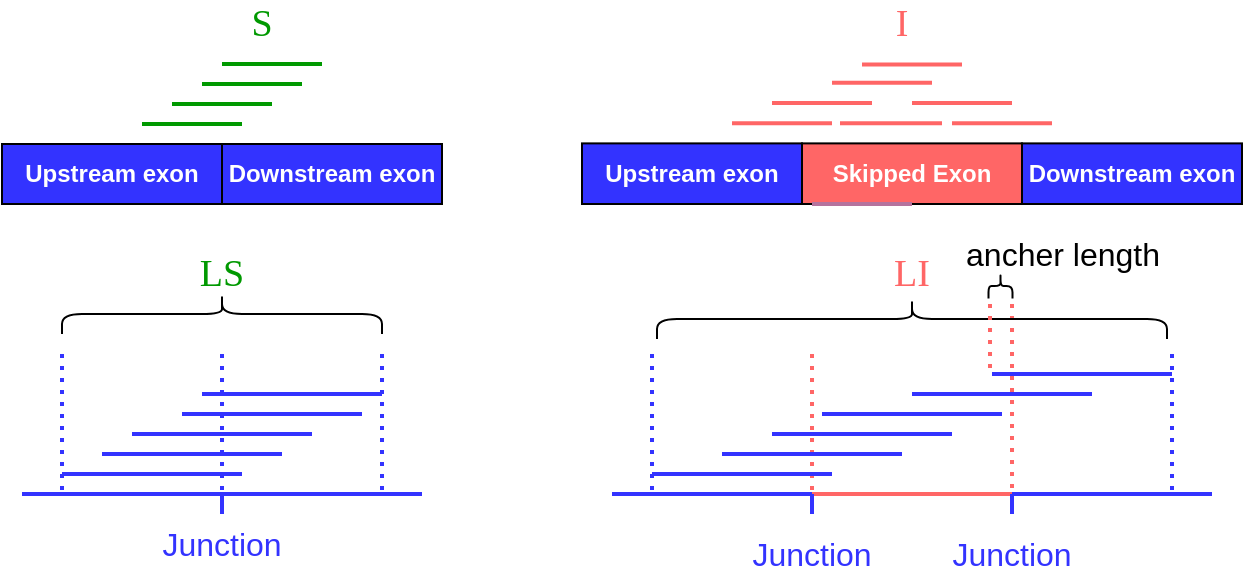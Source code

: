 <mxfile version="14.5.4" type="github">
  <diagram id="DNjFaCcENhAwe2-UgSe2" name="Page-1">
    <mxGraphModel dx="906" dy="692" grid="1" gridSize="10" guides="1" tooltips="1" connect="0" arrows="1" fold="1" page="1" pageScale="1" pageWidth="1169" pageHeight="827" math="0" shadow="0">
      <root>
        <mxCell id="0" />
        <mxCell id="1" parent="0" />
        <mxCell id="RrKAQk9WSgDsEkspCCAe-52" value="" style="group" parent="1" vertex="1" connectable="0">
          <mxGeometry x="370" y="365" width="200" height="155" as="geometry" />
        </mxCell>
        <mxCell id="RrKAQk9WSgDsEkspCCAe-29" value="" style="endArrow=none;html=1;strokeWidth=2;fontColor=#3333FF;strokeColor=#3333FF;" parent="RrKAQk9WSgDsEkspCCAe-52" edge="1">
          <mxGeometry width="50" height="50" relative="1" as="geometry">
            <mxPoint y="120" as="sourcePoint" />
            <mxPoint x="100" y="120" as="targetPoint" />
          </mxGeometry>
        </mxCell>
        <mxCell id="RrKAQk9WSgDsEkspCCAe-30" value="" style="endArrow=none;html=1;strokeWidth=2;strokeColor=#3333FF;" parent="RrKAQk9WSgDsEkspCCAe-52" edge="1">
          <mxGeometry width="50" height="50" relative="1" as="geometry">
            <mxPoint x="100" y="120" as="sourcePoint" />
            <mxPoint x="200" y="120" as="targetPoint" />
          </mxGeometry>
        </mxCell>
        <mxCell id="RrKAQk9WSgDsEkspCCAe-32" value="" style="endArrow=none;html=1;strokeWidth=2;strokeColor=#3333FF;" parent="RrKAQk9WSgDsEkspCCAe-52" edge="1">
          <mxGeometry width="50" height="50" relative="1" as="geometry">
            <mxPoint x="100" y="130" as="sourcePoint" />
            <mxPoint x="100" y="120" as="targetPoint" />
          </mxGeometry>
        </mxCell>
        <mxCell id="RrKAQk9WSgDsEkspCCAe-33" value="Junction" style="text;html=1;strokeColor=none;fillColor=none;align=center;verticalAlign=middle;whiteSpace=wrap;rounded=0;fontColor=#3333FF;fontSize=16;" parent="RrKAQk9WSgDsEkspCCAe-52" vertex="1">
          <mxGeometry x="80" y="135" width="40" height="20" as="geometry" />
        </mxCell>
        <mxCell id="RrKAQk9WSgDsEkspCCAe-34" value="" style="endArrow=none;html=1;strokeColor=#3333FF;strokeWidth=2;fontSize=16;fontColor=#3333FF;" parent="RrKAQk9WSgDsEkspCCAe-52" edge="1">
          <mxGeometry width="50" height="50" relative="1" as="geometry">
            <mxPoint x="20" y="110" as="sourcePoint" />
            <mxPoint x="110" y="110" as="targetPoint" />
          </mxGeometry>
        </mxCell>
        <mxCell id="RrKAQk9WSgDsEkspCCAe-37" value="" style="endArrow=none;dashed=1;html=1;dashPattern=1 2;strokeWidth=2;fontSize=16;fontColor=#3333FF;strokeColor=#3333FF;" parent="RrKAQk9WSgDsEkspCCAe-52" edge="1">
          <mxGeometry width="50" height="50" relative="1" as="geometry">
            <mxPoint x="100" y="50" as="sourcePoint" />
            <mxPoint x="100" y="120" as="targetPoint" />
          </mxGeometry>
        </mxCell>
        <mxCell id="RrKAQk9WSgDsEkspCCAe-39" value="" style="endArrow=none;html=1;strokeColor=#3333FF;strokeWidth=2;fontSize=16;fontColor=#3333FF;" parent="RrKAQk9WSgDsEkspCCAe-52" edge="1">
          <mxGeometry width="50" height="50" relative="1" as="geometry">
            <mxPoint x="90" y="70" as="sourcePoint" />
            <mxPoint x="180" y="70" as="targetPoint" />
          </mxGeometry>
        </mxCell>
        <mxCell id="RrKAQk9WSgDsEkspCCAe-40" value="" style="endArrow=none;html=1;strokeColor=#3333FF;strokeWidth=2;fontSize=16;fontColor=#3333FF;" parent="RrKAQk9WSgDsEkspCCAe-52" edge="1">
          <mxGeometry width="50" height="50" relative="1" as="geometry">
            <mxPoint x="40" y="100" as="sourcePoint" />
            <mxPoint x="130" y="100" as="targetPoint" />
          </mxGeometry>
        </mxCell>
        <mxCell id="RrKAQk9WSgDsEkspCCAe-41" value="" style="endArrow=none;html=1;strokeColor=#3333FF;strokeWidth=2;fontSize=16;fontColor=#3333FF;" parent="RrKAQk9WSgDsEkspCCAe-52" edge="1">
          <mxGeometry width="50" height="50" relative="1" as="geometry">
            <mxPoint x="55" y="90" as="sourcePoint" />
            <mxPoint x="145" y="90" as="targetPoint" />
          </mxGeometry>
        </mxCell>
        <mxCell id="RrKAQk9WSgDsEkspCCAe-42" value="" style="endArrow=none;html=1;strokeColor=#3333FF;strokeWidth=2;fontSize=16;fontColor=#3333FF;" parent="RrKAQk9WSgDsEkspCCAe-52" edge="1">
          <mxGeometry width="50" height="50" relative="1" as="geometry">
            <mxPoint x="80" y="80" as="sourcePoint" />
            <mxPoint x="170" y="80" as="targetPoint" />
          </mxGeometry>
        </mxCell>
        <mxCell id="RrKAQk9WSgDsEkspCCAe-48" value="" style="endArrow=none;dashed=1;html=1;dashPattern=1 2;strokeWidth=2;fontSize=16;fontColor=#3333FF;strokeColor=#3333FF;" parent="RrKAQk9WSgDsEkspCCAe-52" edge="1">
          <mxGeometry width="50" height="50" relative="1" as="geometry">
            <mxPoint x="20" y="50" as="sourcePoint" />
            <mxPoint x="20" y="120" as="targetPoint" />
          </mxGeometry>
        </mxCell>
        <mxCell id="RrKAQk9WSgDsEkspCCAe-49" value="" style="endArrow=none;dashed=1;html=1;dashPattern=1 2;strokeWidth=2;fontSize=16;fontColor=#3333FF;strokeColor=#3333FF;" parent="RrKAQk9WSgDsEkspCCAe-52" edge="1">
          <mxGeometry width="50" height="50" relative="1" as="geometry">
            <mxPoint x="180" y="50" as="sourcePoint" />
            <mxPoint x="180" y="120" as="targetPoint" />
          </mxGeometry>
        </mxCell>
        <mxCell id="RrKAQk9WSgDsEkspCCAe-50" value="" style="shape=curlyBracket;whiteSpace=wrap;html=1;rounded=1;fillColor=none;fontSize=16;fontColor=#3333FF;rotation=90;" parent="RrKAQk9WSgDsEkspCCAe-52" vertex="1">
          <mxGeometry x="90" y="-50" width="20" height="160" as="geometry" />
        </mxCell>
        <mxCell id="RrKAQk9WSgDsEkspCCAe-51" value="&lt;font color=&quot;#009900&quot; style=&quot;font-size: 19px&quot; face=&quot;Comic Sans MS&quot;&gt;LS&lt;/font&gt;" style="text;html=1;strokeColor=none;fillColor=none;align=center;verticalAlign=middle;whiteSpace=wrap;rounded=0;" parent="RrKAQk9WSgDsEkspCCAe-52" vertex="1">
          <mxGeometry x="80" width="40" height="20" as="geometry" />
        </mxCell>
        <mxCell id="RrKAQk9WSgDsEkspCCAe-97" value="" style="group" parent="1" vertex="1" connectable="0">
          <mxGeometry x="650" y="240" width="330" height="100" as="geometry" />
        </mxCell>
        <mxCell id="RrKAQk9WSgDsEkspCCAe-4" value="" style="group" parent="RrKAQk9WSgDsEkspCCAe-97" vertex="1" connectable="0">
          <mxGeometry y="69.697" width="330" height="30.303" as="geometry" />
        </mxCell>
        <mxCell id="RrKAQk9WSgDsEkspCCAe-5" value="&lt;b&gt;&lt;font color=&quot;#ffffff&quot;&gt;Downstream exon&lt;/font&gt;&lt;/b&gt;" style="rounded=0;whiteSpace=wrap;html=1;fillColor=#3333FF;" parent="RrKAQk9WSgDsEkspCCAe-4" vertex="1">
          <mxGeometry x="220" width="110" height="30.303" as="geometry" />
        </mxCell>
        <mxCell id="RrKAQk9WSgDsEkspCCAe-6" value="&lt;b&gt;&lt;font color=&quot;#ffffff&quot;&gt;Upstream exon&lt;/font&gt;&lt;/b&gt;" style="rounded=0;whiteSpace=wrap;html=1;fillColor=#3333FF;" parent="RrKAQk9WSgDsEkspCCAe-4" vertex="1">
          <mxGeometry width="110" height="30.303" as="geometry" />
        </mxCell>
        <mxCell id="RrKAQk9WSgDsEkspCCAe-7" value="&lt;b&gt;&lt;font color=&quot;#ffffff&quot;&gt;Skipped Exon&lt;/font&gt;&lt;/b&gt;" style="rounded=0;whiteSpace=wrap;html=1;fillColor=#FF6666;" parent="RrKAQk9WSgDsEkspCCAe-4" vertex="1">
          <mxGeometry x="110" width="110" height="30.303" as="geometry" />
        </mxCell>
        <mxCell id="RrKAQk9WSgDsEkspCCAe-16" value="" style="endArrow=none;html=1;strokeWidth=2;fillColor=#008a00;strokeColor=#FF6666;" parent="RrKAQk9WSgDsEkspCCAe-97" edge="1">
          <mxGeometry y="-112.121" width="50" height="50.505" as="geometry">
            <mxPoint x="125" y="59.596" as="sourcePoint" />
            <mxPoint x="75" y="59.596" as="targetPoint" />
          </mxGeometry>
        </mxCell>
        <mxCell id="RrKAQk9WSgDsEkspCCAe-18" value="" style="endArrow=none;html=1;strokeWidth=2;fillColor=#008a00;strokeColor=#FF6666;" parent="RrKAQk9WSgDsEkspCCAe-97" edge="1">
          <mxGeometry y="-112.121" width="50" height="50.505" as="geometry">
            <mxPoint x="235" y="59.596" as="sourcePoint" />
            <mxPoint x="185" y="59.596" as="targetPoint" />
          </mxGeometry>
        </mxCell>
        <mxCell id="RrKAQk9WSgDsEkspCCAe-20" value="" style="endArrow=none;html=1;strokeWidth=2;fillColor=#008a00;strokeColor=#FF6666;" parent="RrKAQk9WSgDsEkspCCAe-97" edge="1">
          <mxGeometry y="-112.121" width="50" height="50.505" as="geometry">
            <mxPoint x="145" y="49.495" as="sourcePoint" />
            <mxPoint x="95" y="49.495" as="targetPoint" />
          </mxGeometry>
        </mxCell>
        <mxCell id="RrKAQk9WSgDsEkspCCAe-22" value="" style="endArrow=none;html=1;strokeWidth=2;fillColor=#008a00;strokeColor=#FF6666;" parent="RrKAQk9WSgDsEkspCCAe-97" edge="1">
          <mxGeometry y="-112.121" width="50" height="50.505" as="geometry">
            <mxPoint x="215" y="49.495" as="sourcePoint" />
            <mxPoint x="165" y="49.495" as="targetPoint" />
          </mxGeometry>
        </mxCell>
        <mxCell id="RrKAQk9WSgDsEkspCCAe-23" value="" style="endArrow=none;html=1;strokeWidth=2;fillColor=#008a00;strokeColor=#B5739D;" parent="RrKAQk9WSgDsEkspCCAe-97" edge="1">
          <mxGeometry y="-112.121" width="50" height="50.505" as="geometry">
            <mxPoint x="165" y="100" as="sourcePoint" />
            <mxPoint x="115" y="100" as="targetPoint" />
          </mxGeometry>
        </mxCell>
        <mxCell id="RrKAQk9WSgDsEkspCCAe-24" value="" style="endArrow=none;html=1;strokeWidth=2;fillColor=#008a00;strokeColor=#FF6666;" parent="RrKAQk9WSgDsEkspCCAe-97" edge="1">
          <mxGeometry y="-112.121" width="50" height="50.505" as="geometry">
            <mxPoint x="175" y="39.394" as="sourcePoint" />
            <mxPoint x="125" y="39.394" as="targetPoint" />
          </mxGeometry>
        </mxCell>
        <mxCell id="RrKAQk9WSgDsEkspCCAe-25" value="" style="endArrow=none;html=1;strokeWidth=2;fillColor=#008a00;strokeColor=#FF6666;" parent="RrKAQk9WSgDsEkspCCAe-97" edge="1">
          <mxGeometry y="-112.121" width="50" height="50.505" as="geometry">
            <mxPoint x="180" y="59.596" as="sourcePoint" />
            <mxPoint x="129" y="59.596" as="targetPoint" />
          </mxGeometry>
        </mxCell>
        <mxCell id="RrKAQk9WSgDsEkspCCAe-27" value="&lt;font color=&quot;#ff6666&quot; face=&quot;Comic Sans MS&quot;&gt;&lt;span style=&quot;font-size: 19px&quot;&gt;I&lt;/span&gt;&lt;/font&gt;" style="text;html=1;strokeColor=none;fillColor=none;align=center;verticalAlign=middle;whiteSpace=wrap;rounded=0;" parent="RrKAQk9WSgDsEkspCCAe-97" vertex="1">
          <mxGeometry x="140" width="40" height="20.202" as="geometry" />
        </mxCell>
        <mxCell id="RrKAQk9WSgDsEkspCCAe-96" value="" style="endArrow=none;html=1;strokeWidth=2;fillColor=#008a00;strokeColor=#FF6666;" parent="RrKAQk9WSgDsEkspCCAe-97" edge="1">
          <mxGeometry x="15" y="-121.212" width="50" height="50.505" as="geometry">
            <mxPoint x="190" y="30.303" as="sourcePoint" />
            <mxPoint x="140" y="30.303" as="targetPoint" />
          </mxGeometry>
        </mxCell>
        <mxCell id="RrKAQk9WSgDsEkspCCAe-98" value="" style="group" parent="1" vertex="1" connectable="0">
          <mxGeometry x="360" y="240" width="220" height="100" as="geometry" />
        </mxCell>
        <mxCell id="RrKAQk9WSgDsEkspCCAe-1" value="" style="group" parent="RrKAQk9WSgDsEkspCCAe-98" vertex="1" connectable="0">
          <mxGeometry y="70" width="220" height="30" as="geometry" />
        </mxCell>
        <mxCell id="RrKAQk9WSgDsEkspCCAe-2" value="&lt;b&gt;&lt;font color=&quot;#ffffff&quot;&gt;Upstream exon&lt;/font&gt;&lt;/b&gt;" style="rounded=0;whiteSpace=wrap;html=1;fillColor=#3333FF;" parent="RrKAQk9WSgDsEkspCCAe-1" vertex="1">
          <mxGeometry width="110" height="30" as="geometry" />
        </mxCell>
        <mxCell id="RrKAQk9WSgDsEkspCCAe-3" value="&lt;b&gt;&lt;font color=&quot;#ffffff&quot;&gt;Downstream exon&lt;/font&gt;&lt;/b&gt;" style="rounded=0;whiteSpace=wrap;html=1;fillColor=#3333FF;" parent="RrKAQk9WSgDsEkspCCAe-1" vertex="1">
          <mxGeometry x="110" width="110" height="30" as="geometry" />
        </mxCell>
        <mxCell id="RrKAQk9WSgDsEkspCCAe-8" value="" style="endArrow=none;html=1;strokeWidth=2;fillColor=#008a00;strokeColor=#009900;" parent="RrKAQk9WSgDsEkspCCAe-98" edge="1">
          <mxGeometry x="-55" width="50" height="50" as="geometry">
            <mxPoint x="120" y="60" as="sourcePoint" />
            <mxPoint x="70" y="60" as="targetPoint" />
          </mxGeometry>
        </mxCell>
        <mxCell id="RrKAQk9WSgDsEkspCCAe-10" value="" style="endArrow=none;html=1;strokeWidth=2;fillColor=#008a00;strokeColor=#009900;" parent="RrKAQk9WSgDsEkspCCAe-98" edge="1">
          <mxGeometry x="-55" width="50" height="50" as="geometry">
            <mxPoint x="135" y="50" as="sourcePoint" />
            <mxPoint x="85" y="50" as="targetPoint" />
          </mxGeometry>
        </mxCell>
        <mxCell id="RrKAQk9WSgDsEkspCCAe-12" value="" style="endArrow=none;html=1;strokeWidth=2;fillColor=#008a00;strokeColor=#009900;" parent="RrKAQk9WSgDsEkspCCAe-98" edge="1">
          <mxGeometry x="-55" width="50" height="50" as="geometry">
            <mxPoint x="150" y="40" as="sourcePoint" />
            <mxPoint x="100" y="40" as="targetPoint" />
          </mxGeometry>
        </mxCell>
        <mxCell id="RrKAQk9WSgDsEkspCCAe-15" value="" style="endArrow=none;html=1;strokeWidth=2;fillColor=#008a00;strokeColor=#009900;" parent="RrKAQk9WSgDsEkspCCAe-98" edge="1">
          <mxGeometry x="-55" width="50" height="50" as="geometry">
            <mxPoint x="160" y="30" as="sourcePoint" />
            <mxPoint x="110" y="30" as="targetPoint" />
          </mxGeometry>
        </mxCell>
        <mxCell id="RrKAQk9WSgDsEkspCCAe-26" value="&lt;font color=&quot;#009900&quot; style=&quot;font-size: 19px&quot; face=&quot;Comic Sans MS&quot;&gt;S&lt;/font&gt;" style="text;html=1;strokeColor=none;fillColor=none;align=center;verticalAlign=middle;whiteSpace=wrap;rounded=0;" parent="RrKAQk9WSgDsEkspCCAe-98" vertex="1">
          <mxGeometry x="110" width="40" height="20" as="geometry" />
        </mxCell>
        <mxCell id="RrKAQk9WSgDsEkspCCAe-99" value="" style="group" parent="1" vertex="1" connectable="0">
          <mxGeometry x="665" y="365" width="300" height="160" as="geometry" />
        </mxCell>
        <mxCell id="RrKAQk9WSgDsEkspCCAe-73" value="" style="endArrow=none;html=1;strokeWidth=2;fontColor=#3333FF;strokeColor=#3333FF;" parent="RrKAQk9WSgDsEkspCCAe-99" edge="1">
          <mxGeometry width="50" height="50" relative="1" as="geometry">
            <mxPoint y="120" as="sourcePoint" />
            <mxPoint x="100" y="120" as="targetPoint" />
          </mxGeometry>
        </mxCell>
        <mxCell id="RrKAQk9WSgDsEkspCCAe-74" value="" style="endArrow=none;html=1;strokeWidth=2;strokeColor=#FF6666;" parent="RrKAQk9WSgDsEkspCCAe-99" edge="1">
          <mxGeometry width="50" height="50" relative="1" as="geometry">
            <mxPoint x="100" y="120" as="sourcePoint" />
            <mxPoint x="200" y="120" as="targetPoint" />
          </mxGeometry>
        </mxCell>
        <mxCell id="RrKAQk9WSgDsEkspCCAe-75" value="" style="endArrow=none;html=1;strokeWidth=2;strokeColor=#3333FF;" parent="RrKAQk9WSgDsEkspCCAe-99" edge="1">
          <mxGeometry width="50" height="50" relative="1" as="geometry">
            <mxPoint x="200" y="120" as="sourcePoint" />
            <mxPoint x="300" y="120" as="targetPoint" />
          </mxGeometry>
        </mxCell>
        <mxCell id="RrKAQk9WSgDsEkspCCAe-76" value="" style="endArrow=none;dashed=1;html=1;dashPattern=1 2;strokeWidth=2;fontSize=16;fontColor=#3333FF;strokeColor=#FF6666;" parent="RrKAQk9WSgDsEkspCCAe-99" edge="1">
          <mxGeometry width="50" height="50" relative="1" as="geometry">
            <mxPoint x="100" y="50" as="sourcePoint" />
            <mxPoint x="100" y="120" as="targetPoint" />
          </mxGeometry>
        </mxCell>
        <mxCell id="RrKAQk9WSgDsEkspCCAe-77" value="" style="endArrow=none;dashed=1;html=1;dashPattern=1 2;strokeWidth=2;fontSize=16;fontColor=#3333FF;strokeColor=#FF6666;" parent="RrKAQk9WSgDsEkspCCAe-99" edge="1">
          <mxGeometry width="50" height="50" relative="1" as="geometry">
            <mxPoint x="200" y="25" as="sourcePoint" />
            <mxPoint x="200" y="120" as="targetPoint" />
          </mxGeometry>
        </mxCell>
        <mxCell id="RrKAQk9WSgDsEkspCCAe-78" value="" style="endArrow=none;html=1;strokeColor=#3333FF;strokeWidth=2;fontSize=16;fontColor=#3333FF;" parent="RrKAQk9WSgDsEkspCCAe-99" edge="1">
          <mxGeometry width="50" height="50" relative="1" as="geometry">
            <mxPoint x="20" y="110" as="sourcePoint" />
            <mxPoint x="110" y="110" as="targetPoint" />
          </mxGeometry>
        </mxCell>
        <mxCell id="RrKAQk9WSgDsEkspCCAe-81" value="" style="endArrow=none;html=1;strokeWidth=2;strokeColor=#3333FF;" parent="RrKAQk9WSgDsEkspCCAe-99" edge="1">
          <mxGeometry width="50" height="50" relative="1" as="geometry">
            <mxPoint x="100" y="130" as="sourcePoint" />
            <mxPoint x="100" y="120" as="targetPoint" />
          </mxGeometry>
        </mxCell>
        <mxCell id="RrKAQk9WSgDsEkspCCAe-83" value="" style="endArrow=none;html=1;strokeWidth=2;strokeColor=#3333FF;" parent="RrKAQk9WSgDsEkspCCAe-99" edge="1">
          <mxGeometry width="50" height="50" relative="1" as="geometry">
            <mxPoint x="200" y="130" as="sourcePoint" />
            <mxPoint x="200" y="120" as="targetPoint" />
          </mxGeometry>
        </mxCell>
        <mxCell id="RrKAQk9WSgDsEkspCCAe-84" value="Junction" style="text;html=1;strokeColor=none;fillColor=none;align=center;verticalAlign=middle;whiteSpace=wrap;rounded=0;fontColor=#3333FF;fontSize=16;" parent="RrKAQk9WSgDsEkspCCAe-99" vertex="1">
          <mxGeometry x="80" y="140" width="40" height="20" as="geometry" />
        </mxCell>
        <mxCell id="RrKAQk9WSgDsEkspCCAe-85" value="Junction" style="text;html=1;strokeColor=none;fillColor=none;align=center;verticalAlign=middle;whiteSpace=wrap;rounded=0;fontColor=#3333FF;fontSize=16;" parent="RrKAQk9WSgDsEkspCCAe-99" vertex="1">
          <mxGeometry x="180" y="140" width="40" height="20" as="geometry" />
        </mxCell>
        <mxCell id="RrKAQk9WSgDsEkspCCAe-87" value="" style="endArrow=none;html=1;strokeColor=#3333FF;strokeWidth=2;fontSize=16;fontColor=#3333FF;" parent="RrKAQk9WSgDsEkspCCAe-99" edge="1">
          <mxGeometry width="50" height="50" relative="1" as="geometry">
            <mxPoint x="55" y="100" as="sourcePoint" />
            <mxPoint x="145" y="100" as="targetPoint" />
          </mxGeometry>
        </mxCell>
        <mxCell id="RrKAQk9WSgDsEkspCCAe-88" value="" style="endArrow=none;html=1;strokeColor=#3333FF;strokeWidth=2;fontSize=16;fontColor=#3333FF;" parent="RrKAQk9WSgDsEkspCCAe-99" edge="1">
          <mxGeometry width="50" height="50" relative="1" as="geometry">
            <mxPoint x="80" y="90" as="sourcePoint" />
            <mxPoint x="170" y="90" as="targetPoint" />
          </mxGeometry>
        </mxCell>
        <mxCell id="RrKAQk9WSgDsEkspCCAe-89" value="" style="endArrow=none;html=1;strokeColor=#3333FF;strokeWidth=2;fontSize=16;fontColor=#3333FF;" parent="RrKAQk9WSgDsEkspCCAe-99" edge="1">
          <mxGeometry width="50" height="50" relative="1" as="geometry">
            <mxPoint x="190" y="60" as="sourcePoint" />
            <mxPoint x="280" y="60" as="targetPoint" />
          </mxGeometry>
        </mxCell>
        <mxCell id="RrKAQk9WSgDsEkspCCAe-90" value="" style="endArrow=none;html=1;strokeColor=#3333FF;strokeWidth=2;fontSize=16;fontColor=#3333FF;" parent="RrKAQk9WSgDsEkspCCAe-99" edge="1">
          <mxGeometry width="50" height="50" relative="1" as="geometry">
            <mxPoint x="150" y="70" as="sourcePoint" />
            <mxPoint x="240" y="70" as="targetPoint" />
          </mxGeometry>
        </mxCell>
        <mxCell id="RrKAQk9WSgDsEkspCCAe-91" value="" style="endArrow=none;html=1;strokeColor=#3333FF;strokeWidth=2;fontSize=16;fontColor=#3333FF;" parent="RrKAQk9WSgDsEkspCCAe-99" edge="1">
          <mxGeometry width="50" height="50" relative="1" as="geometry">
            <mxPoint x="105" y="80" as="sourcePoint" />
            <mxPoint x="195" y="80" as="targetPoint" />
          </mxGeometry>
        </mxCell>
        <mxCell id="RrKAQk9WSgDsEkspCCAe-92" value="" style="endArrow=none;dashed=1;html=1;dashPattern=1 2;strokeWidth=2;fontSize=16;fontColor=#3333FF;strokeColor=#3333FF;" parent="RrKAQk9WSgDsEkspCCAe-99" edge="1">
          <mxGeometry width="50" height="50" relative="1" as="geometry">
            <mxPoint x="280" y="50" as="sourcePoint" />
            <mxPoint x="280" y="120" as="targetPoint" />
          </mxGeometry>
        </mxCell>
        <mxCell id="RrKAQk9WSgDsEkspCCAe-93" value="" style="endArrow=none;dashed=1;html=1;dashPattern=1 2;strokeWidth=2;fontSize=16;fontColor=#3333FF;strokeColor=#3333FF;" parent="RrKAQk9WSgDsEkspCCAe-99" edge="1">
          <mxGeometry width="50" height="50" relative="1" as="geometry">
            <mxPoint x="20" y="50" as="sourcePoint" />
            <mxPoint x="20" y="120" as="targetPoint" />
          </mxGeometry>
        </mxCell>
        <mxCell id="RrKAQk9WSgDsEkspCCAe-94" value="" style="shape=curlyBracket;whiteSpace=wrap;html=1;rounded=1;fillColor=none;fontSize=16;fontColor=#3333FF;rotation=90;" parent="RrKAQk9WSgDsEkspCCAe-99" vertex="1">
          <mxGeometry x="140" y="-95" width="20" height="255" as="geometry" />
        </mxCell>
        <mxCell id="RrKAQk9WSgDsEkspCCAe-95" value="&lt;font style=&quot;font-size: 19px&quot; face=&quot;Comic Sans MS&quot; color=&quot;#ff6666&quot;&gt;LI&lt;/font&gt;" style="text;html=1;strokeColor=none;fillColor=none;align=center;verticalAlign=middle;whiteSpace=wrap;rounded=0;" parent="RrKAQk9WSgDsEkspCCAe-99" vertex="1">
          <mxGeometry x="130" width="40" height="20" as="geometry" />
        </mxCell>
        <mxCell id="XnRIO4iFNnF-pJnEFTLa-11" value="" style="endArrow=none;dashed=1;html=1;dashPattern=1 2;strokeWidth=2;fontSize=16;fontColor=#3333FF;strokeColor=#FF6666;" edge="1" parent="RrKAQk9WSgDsEkspCCAe-99">
          <mxGeometry width="50" height="50" relative="1" as="geometry">
            <mxPoint x="189" y="25" as="sourcePoint" />
            <mxPoint x="189" y="61" as="targetPoint" />
          </mxGeometry>
        </mxCell>
        <mxCell id="XnRIO4iFNnF-pJnEFTLa-12" value="" style="shape=curlyBracket;whiteSpace=wrap;html=1;rounded=1;fillColor=none;fontSize=16;fontColor=#3333FF;rotation=90;" vertex="1" parent="RrKAQk9WSgDsEkspCCAe-99">
          <mxGeometry x="188" y="10" width="12.5" height="12" as="geometry" />
        </mxCell>
        <mxCell id="XnRIO4iFNnF-pJnEFTLa-13" value="&lt;font style=&quot;font-size: 16px&quot;&gt;ancher length&lt;/font&gt;" style="text;html=1;strokeColor=none;fillColor=none;align=center;verticalAlign=middle;whiteSpace=wrap;rounded=0;" vertex="1" parent="RrKAQk9WSgDsEkspCCAe-99">
          <mxGeometry x="170" y="-10" width="110.75" height="20" as="geometry" />
        </mxCell>
      </root>
    </mxGraphModel>
  </diagram>
</mxfile>
